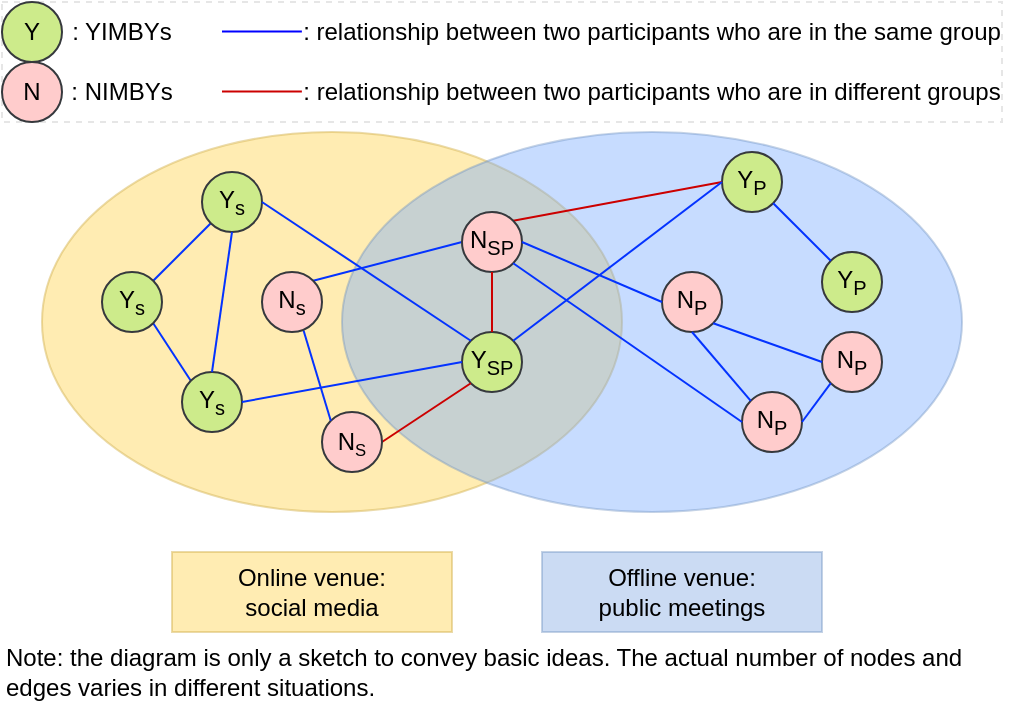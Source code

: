 <mxfile version="21.6.5" type="github">
  <diagram name="Page-1" id="_gHLLHE9bVL9B20DSESU">
    <mxGraphModel dx="710" dy="473" grid="1" gridSize="10" guides="1" tooltips="1" connect="1" arrows="1" fold="1" page="1" pageScale="1" pageWidth="850" pageHeight="1100" math="0" shadow="0">
      <root>
        <mxCell id="0" />
        <mxCell id="1" parent="0" />
        <mxCell id="SoCJYkqODRn5aVtLT6-E-4" value="" style="ellipse;whiteSpace=wrap;html=1;fillColor=#FFD966;strokeColor=#d6b656;opacity=50;" parent="1" vertex="1">
          <mxGeometry x="40" y="70" width="290" height="190" as="geometry" />
        </mxCell>
        <mxCell id="SoCJYkqODRn5aVtLT6-E-5" value="" style="ellipse;whiteSpace=wrap;html=1;fillColor=#74a7fe;strokeColor=#6c8ebf;opacity=40;" parent="1" vertex="1">
          <mxGeometry x="190" y="70" width="310" height="190" as="geometry" />
        </mxCell>
        <mxCell id="SoCJYkqODRn5aVtLT6-E-24" style="orthogonalLoop=1;jettySize=auto;html=1;exitX=0;exitY=1;exitDx=0;exitDy=0;entryX=1;entryY=0;entryDx=0;entryDy=0;startArrow=none;startFill=0;endArrow=none;endFill=0;strokeColor=#0433ff;" parent="1" source="SoCJYkqODRn5aVtLT6-E-8" target="SoCJYkqODRn5aVtLT6-E-9" edge="1">
          <mxGeometry relative="1" as="geometry" />
        </mxCell>
        <mxCell id="SoCJYkqODRn5aVtLT6-E-8" value="Y&lt;sub&gt;s&lt;/sub&gt;" style="ellipse;whiteSpace=wrap;html=1;aspect=fixed;fillColor=#cdeb8b;strokeColor=#36393d;" parent="1" vertex="1">
          <mxGeometry x="120" y="90" width="30" height="30" as="geometry" />
        </mxCell>
        <mxCell id="SoCJYkqODRn5aVtLT6-E-45" style="orthogonalLoop=1;jettySize=auto;html=1;exitX=1;exitY=1;exitDx=0;exitDy=0;entryX=0;entryY=0;entryDx=0;entryDy=0;endArrow=none;endFill=0;strokeColor=#0433ff;" parent="1" source="SoCJYkqODRn5aVtLT6-E-9" target="SoCJYkqODRn5aVtLT6-E-10" edge="1">
          <mxGeometry relative="1" as="geometry" />
        </mxCell>
        <mxCell id="SoCJYkqODRn5aVtLT6-E-9" value="Y&lt;sub&gt;s&lt;/sub&gt;" style="ellipse;whiteSpace=wrap;html=1;aspect=fixed;fillColor=#cdeb8b;strokeColor=#36393d;" parent="1" vertex="1">
          <mxGeometry x="70" y="140" width="30" height="30" as="geometry" />
        </mxCell>
        <mxCell id="SoCJYkqODRn5aVtLT6-E-10" value="Y&lt;sub&gt;s&lt;/sub&gt;" style="ellipse;whiteSpace=wrap;html=1;aspect=fixed;fillColor=#cdeb8b;strokeColor=#36393d;" parent="1" vertex="1">
          <mxGeometry x="110" y="190" width="30" height="30" as="geometry" />
        </mxCell>
        <mxCell id="SoCJYkqODRn5aVtLT6-E-11" value="Y&lt;sub&gt;P&lt;/sub&gt;" style="ellipse;whiteSpace=wrap;html=1;aspect=fixed;fillColor=#cdeb8b;strokeColor=#36393d;" parent="1" vertex="1">
          <mxGeometry x="380" y="80" width="30" height="30" as="geometry" />
        </mxCell>
        <mxCell id="SoCJYkqODRn5aVtLT6-E-12" value="Y&lt;sub&gt;P&lt;/sub&gt;" style="ellipse;whiteSpace=wrap;html=1;aspect=fixed;fillColor=#cdeb8b;strokeColor=#36393d;" parent="1" vertex="1">
          <mxGeometry x="430" y="130" width="30" height="30" as="geometry" />
        </mxCell>
        <mxCell id="SoCJYkqODRn5aVtLT6-E-13" value="Y&lt;sub&gt;SP&lt;/sub&gt;" style="ellipse;whiteSpace=wrap;html=1;aspect=fixed;fillColor=#cdeb8b;strokeColor=#36393d;" parent="1" vertex="1">
          <mxGeometry x="250" y="170" width="30" height="30" as="geometry" />
        </mxCell>
        <mxCell id="SoCJYkqODRn5aVtLT6-E-36" style="orthogonalLoop=1;jettySize=auto;html=1;exitX=1;exitY=0;exitDx=0;exitDy=0;entryX=0;entryY=0.5;entryDx=0;entryDy=0;endArrow=none;endFill=0;strokeColor=#0433ff;" parent="1" source="SoCJYkqODRn5aVtLT6-E-14" target="SoCJYkqODRn5aVtLT6-E-16" edge="1">
          <mxGeometry relative="1" as="geometry" />
        </mxCell>
        <mxCell id="SoCJYkqODRn5aVtLT6-E-14" value="N&lt;sub&gt;s&lt;/sub&gt;" style="ellipse;whiteSpace=wrap;html=1;aspect=fixed;fillColor=#ffcccc;strokeColor=#36393d;" parent="1" vertex="1">
          <mxGeometry x="150" y="140" width="30" height="30" as="geometry" />
        </mxCell>
        <mxCell id="SoCJYkqODRn5aVtLT6-E-44" style="orthogonalLoop=1;jettySize=auto;html=1;exitX=1;exitY=0;exitDx=0;exitDy=0;entryX=0;entryY=0.5;entryDx=0;entryDy=0;endArrow=none;endFill=0;strokeColor=#CC0000;" parent="1" source="SoCJYkqODRn5aVtLT6-E-16" target="SoCJYkqODRn5aVtLT6-E-11" edge="1">
          <mxGeometry relative="1" as="geometry" />
        </mxCell>
        <mxCell id="SoCJYkqODRn5aVtLT6-E-16" value="N&lt;sub&gt;SP&lt;/sub&gt;" style="ellipse;whiteSpace=wrap;html=1;aspect=fixed;fillColor=#ffcccc;strokeColor=#36393d;" parent="1" vertex="1">
          <mxGeometry x="250" y="110" width="30" height="30" as="geometry" />
        </mxCell>
        <mxCell id="SoCJYkqODRn5aVtLT6-E-18" value="N&lt;sub&gt;P&lt;/sub&gt;" style="ellipse;whiteSpace=wrap;html=1;aspect=fixed;fillColor=#ffcccc;strokeColor=#36393d;" parent="1" vertex="1">
          <mxGeometry x="350" y="140" width="30" height="30" as="geometry" />
        </mxCell>
        <mxCell id="SoCJYkqODRn5aVtLT6-E-19" value="N&lt;sub&gt;P&lt;/sub&gt;" style="ellipse;whiteSpace=wrap;html=1;aspect=fixed;fillColor=#ffcccc;strokeColor=#36393d;" parent="1" vertex="1">
          <mxGeometry x="430" y="170" width="30" height="30" as="geometry" />
        </mxCell>
        <mxCell id="SoCJYkqODRn5aVtLT6-E-20" value="N&lt;sub&gt;P&lt;/sub&gt;" style="ellipse;whiteSpace=wrap;html=1;aspect=fixed;fillColor=#ffcccc;strokeColor=#36393d;" parent="1" vertex="1">
          <mxGeometry x="390" y="200" width="30" height="30" as="geometry" />
        </mxCell>
        <mxCell id="SoCJYkqODRn5aVtLT6-E-37" style="orthogonalLoop=1;jettySize=auto;html=1;exitX=1;exitY=0.5;exitDx=0;exitDy=0;entryX=0;entryY=1;entryDx=0;entryDy=0;endArrow=none;endFill=0;strokeColor=#CC0000;" parent="1" source="SoCJYkqODRn5aVtLT6-E-21" target="SoCJYkqODRn5aVtLT6-E-13" edge="1">
          <mxGeometry relative="1" as="geometry" />
        </mxCell>
        <mxCell id="SoCJYkqODRn5aVtLT6-E-21" value="N&lt;font size=&quot;1&quot;&gt;&lt;sub&gt;S&lt;/sub&gt;&lt;/font&gt;" style="ellipse;whiteSpace=wrap;html=1;aspect=fixed;fillColor=#ffcccc;strokeColor=#36393d;" parent="1" vertex="1">
          <mxGeometry x="180" y="210" width="30" height="30" as="geometry" />
        </mxCell>
        <mxCell id="SoCJYkqODRn5aVtLT6-E-22" value="Online venue:&lt;br&gt;social media" style="text;html=1;strokeColor=#d6b656;fillColor=#FFD966;align=center;verticalAlign=middle;whiteSpace=wrap;rounded=0;opacity=50;" parent="1" vertex="1">
          <mxGeometry x="105" y="280" width="140" height="40" as="geometry" />
        </mxCell>
        <mxCell id="SoCJYkqODRn5aVtLT6-E-23" value="Offline venue:&lt;br&gt;public meetings" style="text;html=1;strokeColor=#6c8ebf;fillColor=#7EA6E0;align=center;verticalAlign=middle;whiteSpace=wrap;rounded=0;opacity=40;" parent="1" vertex="1">
          <mxGeometry x="290" y="280" width="140" height="40" as="geometry" />
        </mxCell>
        <mxCell id="SoCJYkqODRn5aVtLT6-E-26" style="orthogonalLoop=1;jettySize=auto;html=1;exitX=0.5;exitY=1;exitDx=0;exitDy=0;entryX=0.5;entryY=0;entryDx=0;entryDy=0;startArrow=none;startFill=0;endArrow=none;endFill=0;strokeColor=#0433ff;" parent="1" source="SoCJYkqODRn5aVtLT6-E-8" target="SoCJYkqODRn5aVtLT6-E-10" edge="1">
          <mxGeometry relative="1" as="geometry">
            <mxPoint x="134" y="126" as="sourcePoint" />
            <mxPoint x="106" y="154" as="targetPoint" />
          </mxGeometry>
        </mxCell>
        <mxCell id="SoCJYkqODRn5aVtLT6-E-28" style="orthogonalLoop=1;jettySize=auto;html=1;exitX=0;exitY=0.5;exitDx=0;exitDy=0;entryX=1;entryY=0.5;entryDx=0;entryDy=0;startArrow=none;startFill=0;endArrow=none;endFill=0;strokeColor=#0433ff;curved=1;" parent="1" source="SoCJYkqODRn5aVtLT6-E-13" target="SoCJYkqODRn5aVtLT6-E-10" edge="1">
          <mxGeometry relative="1" as="geometry">
            <mxPoint x="145" y="130" as="sourcePoint" />
            <mxPoint x="135" y="200" as="targetPoint" />
          </mxGeometry>
        </mxCell>
        <mxCell id="SoCJYkqODRn5aVtLT6-E-29" style="orthogonalLoop=1;jettySize=auto;html=1;exitX=0;exitY=0;exitDx=0;exitDy=0;entryX=0.694;entryY=0.978;entryDx=0;entryDy=0;startArrow=none;startFill=0;endArrow=none;endFill=0;strokeColor=#0433ff;curved=1;entryPerimeter=0;" parent="1" source="SoCJYkqODRn5aVtLT6-E-21" target="SoCJYkqODRn5aVtLT6-E-14" edge="1">
          <mxGeometry relative="1" as="geometry">
            <mxPoint x="260" y="195" as="sourcePoint" />
            <mxPoint x="150" y="215" as="targetPoint" />
          </mxGeometry>
        </mxCell>
        <mxCell id="SoCJYkqODRn5aVtLT6-E-30" style="orthogonalLoop=1;jettySize=auto;html=1;exitX=0;exitY=0.5;exitDx=0;exitDy=0;entryX=1;entryY=0.5;entryDx=0;entryDy=0;startArrow=none;startFill=0;endArrow=none;endFill=0;strokeColor=#0433ff;curved=1;" parent="1" source="SoCJYkqODRn5aVtLT6-E-18" target="SoCJYkqODRn5aVtLT6-E-16" edge="1">
          <mxGeometry relative="1" as="geometry">
            <mxPoint x="323" y="177.5" as="sourcePoint" />
            <mxPoint x="310" y="132.5" as="targetPoint" />
          </mxGeometry>
        </mxCell>
        <mxCell id="SoCJYkqODRn5aVtLT6-E-33" style="orthogonalLoop=1;jettySize=auto;html=1;entryX=0;entryY=0.5;entryDx=0;entryDy=0;startArrow=none;startFill=0;endArrow=none;endFill=0;strokeColor=#0433ff;curved=1;exitX=1;exitY=1;exitDx=0;exitDy=0;" parent="1" source="SoCJYkqODRn5aVtLT6-E-18" edge="1">
          <mxGeometry relative="1" as="geometry">
            <mxPoint x="485" y="207" as="sourcePoint" />
            <mxPoint x="430" y="185" as="targetPoint" />
          </mxGeometry>
        </mxCell>
        <mxCell id="SoCJYkqODRn5aVtLT6-E-35" style="orthogonalLoop=1;jettySize=auto;html=1;entryX=0;entryY=1;entryDx=0;entryDy=0;startArrow=none;startFill=0;endArrow=none;endFill=0;strokeColor=#0433ff;exitX=1;exitY=0.5;exitDx=0;exitDy=0;rounded=1;" parent="1" source="SoCJYkqODRn5aVtLT6-E-20" target="SoCJYkqODRn5aVtLT6-E-19" edge="1">
          <mxGeometry relative="1" as="geometry">
            <mxPoint x="415" y="210" as="sourcePoint" />
            <mxPoint x="386" y="176" as="targetPoint" />
          </mxGeometry>
        </mxCell>
        <mxCell id="SoCJYkqODRn5aVtLT6-E-38" style="orthogonalLoop=1;jettySize=auto;html=1;exitX=0.5;exitY=0;exitDx=0;exitDy=0;entryX=0.5;entryY=1;entryDx=0;entryDy=0;endArrow=none;endFill=0;strokeColor=#CC0000;" parent="1" source="SoCJYkqODRn5aVtLT6-E-13" target="SoCJYkqODRn5aVtLT6-E-16" edge="1">
          <mxGeometry relative="1" as="geometry">
            <mxPoint x="220" y="235" as="sourcePoint" />
            <mxPoint x="264" y="206" as="targetPoint" />
          </mxGeometry>
        </mxCell>
        <mxCell id="SoCJYkqODRn5aVtLT6-E-39" style="orthogonalLoop=1;jettySize=auto;html=1;exitX=1;exitY=0;exitDx=0;exitDy=0;entryX=0;entryY=0.5;entryDx=0;entryDy=0;endArrow=none;endFill=0;strokeColor=#0433ff;" parent="1" source="SoCJYkqODRn5aVtLT6-E-13" target="SoCJYkqODRn5aVtLT6-E-11" edge="1">
          <mxGeometry relative="1" as="geometry">
            <mxPoint x="300" y="190" as="sourcePoint" />
            <mxPoint x="300" y="160" as="targetPoint" />
          </mxGeometry>
        </mxCell>
        <mxCell id="SoCJYkqODRn5aVtLT6-E-40" style="orthogonalLoop=1;jettySize=auto;html=1;exitX=0;exitY=0;exitDx=0;exitDy=0;entryX=1;entryY=1;entryDx=0;entryDy=0;endArrow=none;endFill=0;strokeColor=#0433ff;" parent="1" source="SoCJYkqODRn5aVtLT6-E-12" target="SoCJYkqODRn5aVtLT6-E-11" edge="1">
          <mxGeometry relative="1" as="geometry">
            <mxPoint x="286" y="184" as="sourcePoint" />
            <mxPoint x="390" y="105" as="targetPoint" />
          </mxGeometry>
        </mxCell>
        <mxCell id="SoCJYkqODRn5aVtLT6-E-41" style="orthogonalLoop=1;jettySize=auto;html=1;entryX=0;entryY=0.5;entryDx=0;entryDy=0;startArrow=none;startFill=0;endArrow=none;endFill=0;strokeColor=#0433ff;curved=1;exitX=1;exitY=1;exitDx=0;exitDy=0;" parent="1" source="SoCJYkqODRn5aVtLT6-E-16" target="SoCJYkqODRn5aVtLT6-E-20" edge="1">
          <mxGeometry relative="1" as="geometry">
            <mxPoint x="386" y="176" as="sourcePoint" />
            <mxPoint x="440" y="195" as="targetPoint" />
          </mxGeometry>
        </mxCell>
        <mxCell id="SoCJYkqODRn5aVtLT6-E-43" style="orthogonalLoop=1;jettySize=auto;html=1;entryX=0;entryY=0;entryDx=0;entryDy=0;startArrow=none;startFill=0;endArrow=none;endFill=0;strokeColor=#0433ff;curved=1;exitX=0.5;exitY=1;exitDx=0;exitDy=0;" parent="1" source="SoCJYkqODRn5aVtLT6-E-18" target="SoCJYkqODRn5aVtLT6-E-20" edge="1">
          <mxGeometry relative="1" as="geometry">
            <mxPoint x="406" y="196" as="sourcePoint" />
            <mxPoint x="460" y="215" as="targetPoint" />
          </mxGeometry>
        </mxCell>
        <mxCell id="SoCJYkqODRn5aVtLT6-E-46" style="orthogonalLoop=1;jettySize=auto;html=1;exitX=1;exitY=0.5;exitDx=0;exitDy=0;entryX=0;entryY=0;entryDx=0;entryDy=0;endArrow=none;endFill=0;strokeColor=#0433ff;" parent="1" source="SoCJYkqODRn5aVtLT6-E-8" target="SoCJYkqODRn5aVtLT6-E-13" edge="1">
          <mxGeometry relative="1" as="geometry">
            <mxPoint x="186" y="154" as="sourcePoint" />
            <mxPoint x="260" y="135" as="targetPoint" />
          </mxGeometry>
        </mxCell>
        <mxCell id="SoCJYkqODRn5aVtLT6-E-48" value="&lt;div style=&quot;&quot;&gt;Note: the diagram is only a sketch to convey basic ideas. The actual number of nodes and edges varies in different situations.&lt;/div&gt;" style="text;html=1;strokeColor=none;fillColor=none;align=left;verticalAlign=middle;whiteSpace=wrap;rounded=0;" parent="1" vertex="1">
          <mxGeometry x="20" y="320" width="500" height="40" as="geometry" />
        </mxCell>
        <mxCell id="SoCJYkqODRn5aVtLT6-E-49" value="" style="rounded=0;whiteSpace=wrap;html=1;strokeColor=#E6E6E6;dashed=1;" parent="1" vertex="1">
          <mxGeometry x="20" y="5" width="500" height="60" as="geometry" />
        </mxCell>
        <mxCell id="SoCJYkqODRn5aVtLT6-E-50" value="Y" style="ellipse;whiteSpace=wrap;html=1;aspect=fixed;fillColor=#cdeb8b;strokeColor=#36393d;" parent="1" vertex="1">
          <mxGeometry x="20" y="5" width="30" height="30" as="geometry" />
        </mxCell>
        <mxCell id="SoCJYkqODRn5aVtLT6-E-51" value="N" style="ellipse;whiteSpace=wrap;html=1;aspect=fixed;fillColor=#ffcccc;strokeColor=#36393d;" parent="1" vertex="1">
          <mxGeometry x="20" y="35" width="30" height="30" as="geometry" />
        </mxCell>
        <mxCell id="SoCJYkqODRn5aVtLT6-E-52" value=": YIMBYs" style="text;html=1;strokeColor=none;fillColor=none;align=center;verticalAlign=middle;whiteSpace=wrap;rounded=0;" parent="1" vertex="1">
          <mxGeometry x="50" y="5" width="60" height="30" as="geometry" />
        </mxCell>
        <mxCell id="SoCJYkqODRn5aVtLT6-E-53" value=": NIMBYs" style="text;html=1;strokeColor=none;fillColor=none;align=center;verticalAlign=middle;whiteSpace=wrap;rounded=0;" parent="1" vertex="1">
          <mxGeometry x="50" y="35" width="60" height="30" as="geometry" />
        </mxCell>
        <mxCell id="SoCJYkqODRn5aVtLT6-E-55" value="" style="endArrow=none;html=1;rounded=0;entryX=0.714;entryY=0.333;entryDx=0;entryDy=0;entryPerimeter=0;strokeColor=#CC0000;" parent="1" edge="1">
          <mxGeometry width="50" height="50" relative="1" as="geometry">
            <mxPoint x="130" y="49.73" as="sourcePoint" />
            <mxPoint x="169.94" y="49.71" as="targetPoint" />
          </mxGeometry>
        </mxCell>
        <mxCell id="SoCJYkqODRn5aVtLT6-E-56" value="" style="endArrow=none;html=1;rounded=0;entryX=0.714;entryY=0.333;entryDx=0;entryDy=0;entryPerimeter=0;strokeColor=#0000FF;" parent="1" edge="1">
          <mxGeometry width="50" height="50" relative="1" as="geometry">
            <mxPoint x="130" y="19.73" as="sourcePoint" />
            <mxPoint x="169.94" y="19.71" as="targetPoint" />
          </mxGeometry>
        </mxCell>
        <mxCell id="SoCJYkqODRn5aVtLT6-E-57" value=": relationship between two participants who are in the same group" style="text;html=1;strokeColor=none;fillColor=none;align=center;verticalAlign=middle;whiteSpace=wrap;rounded=0;" parent="1" vertex="1">
          <mxGeometry x="160" y="5" width="370" height="30" as="geometry" />
        </mxCell>
        <mxCell id="SoCJYkqODRn5aVtLT6-E-59" value=": relationship between two participants who are in different groups" style="text;html=1;strokeColor=none;fillColor=none;align=center;verticalAlign=middle;whiteSpace=wrap;rounded=0;" parent="1" vertex="1">
          <mxGeometry x="160" y="35" width="370" height="30" as="geometry" />
        </mxCell>
      </root>
    </mxGraphModel>
  </diagram>
</mxfile>
